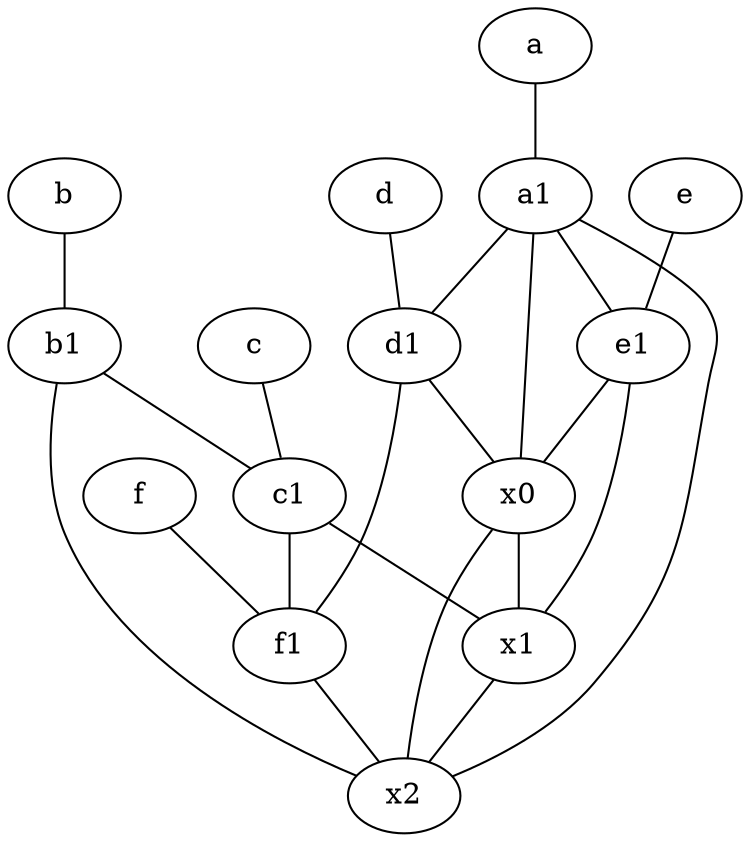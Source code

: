 graph {
	node [labelfontsize=50]
	a [labelfontsize=50 pos="8,2!"]
	d1 [labelfontsize=50 pos="3,5!"]
	c [labelfontsize=50 pos="4.5,2!"]
	e1 [labelfontsize=50 pos="7,7!"]
	b [labelfontsize=50 pos="10,4!"]
	f [labelfontsize=50 pos="3,9!"]
	f1 [labelfontsize=50 pos="3,8!"]
	c1 [labelfontsize=50 pos="4.5,3!"]
	e [labelfontsize=50 pos="7,9!"]
	x0 [labelfontsize=50]
	a1 [labelfontsize=50 pos="8,3!"]
	x1 [labelfontsize=50]
	d [labelfontsize=50 pos="2,5!"]
	x2 [labelfontsize=50]
	b1 [labelfontsize=50 pos="9,4!"]
	c1 -- x1
	a1 -- d1
	d1 -- f1
	a -- a1
	b1 -- x2
	f1 -- x2
	a1 -- x2
	x0 -- x2
	e -- e1
	x0 -- x1
	b1 -- c1
	f -- f1
	x1 -- x2
	d -- d1
	c1 -- f1
	d1 -- x0
	c -- c1
	e1 -- x0
	b -- b1
	e1 -- x1
	a1 -- e1
	a1 -- x0
}
